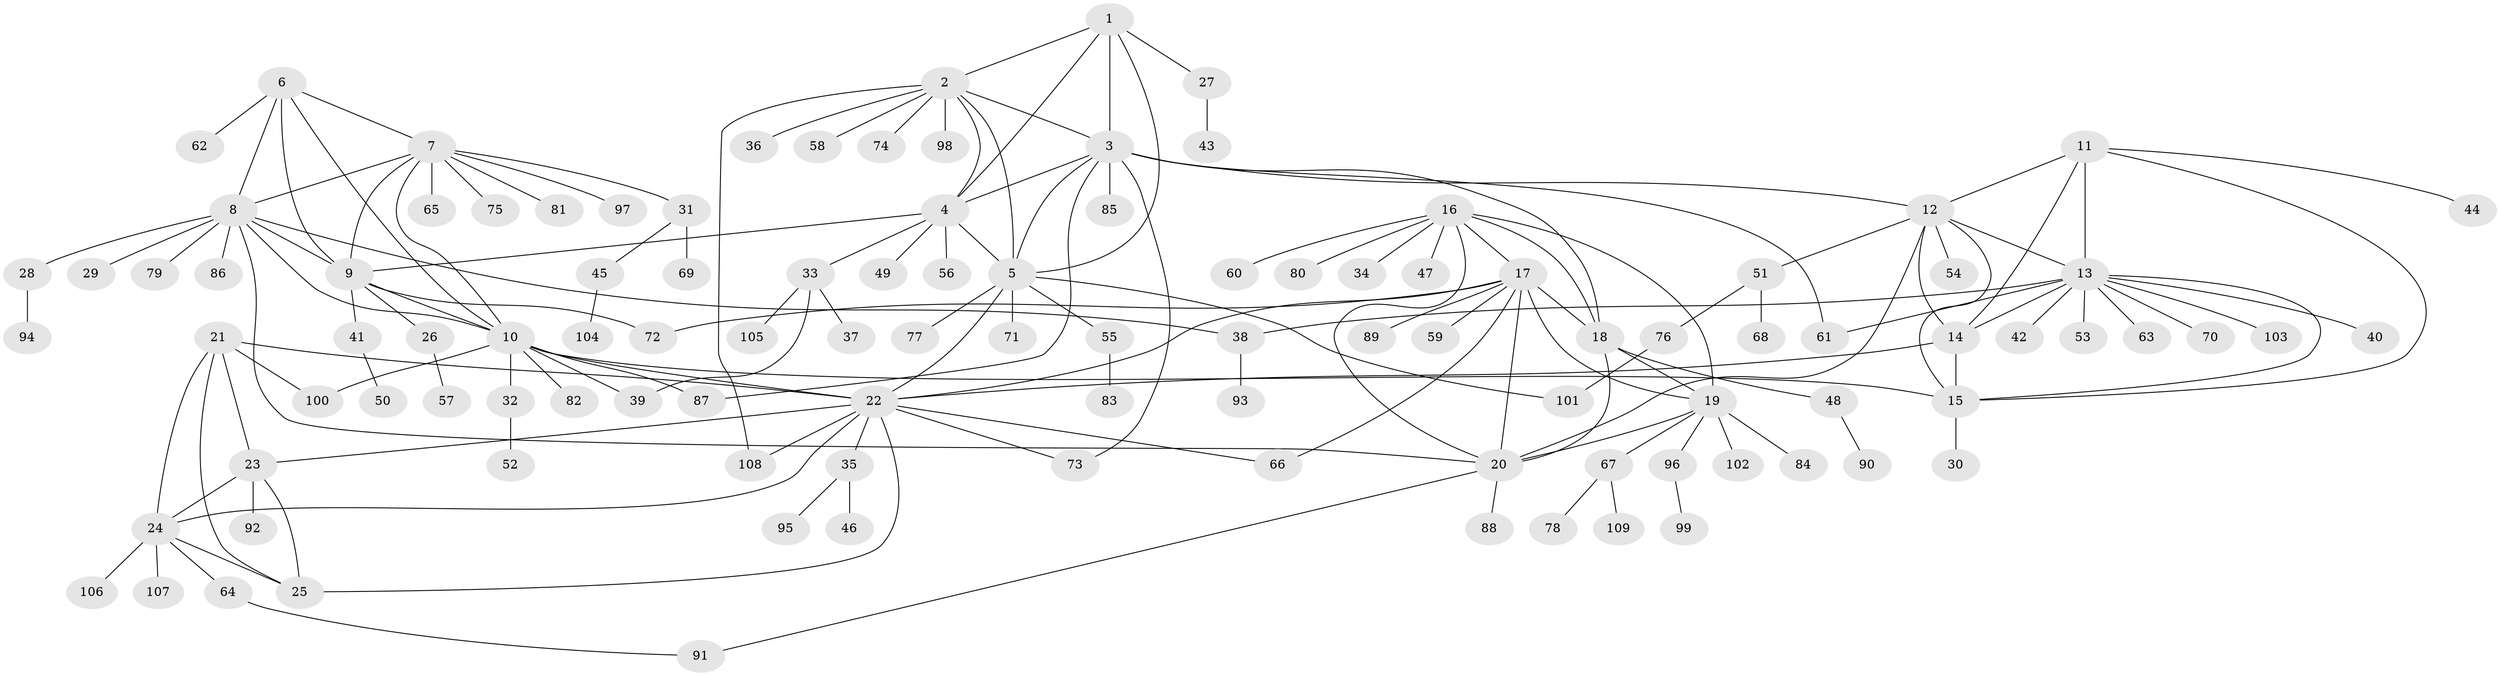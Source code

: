 // Generated by graph-tools (version 1.1) at 2025/37/03/09/25 02:37:28]
// undirected, 109 vertices, 155 edges
graph export_dot {
graph [start="1"]
  node [color=gray90,style=filled];
  1;
  2;
  3;
  4;
  5;
  6;
  7;
  8;
  9;
  10;
  11;
  12;
  13;
  14;
  15;
  16;
  17;
  18;
  19;
  20;
  21;
  22;
  23;
  24;
  25;
  26;
  27;
  28;
  29;
  30;
  31;
  32;
  33;
  34;
  35;
  36;
  37;
  38;
  39;
  40;
  41;
  42;
  43;
  44;
  45;
  46;
  47;
  48;
  49;
  50;
  51;
  52;
  53;
  54;
  55;
  56;
  57;
  58;
  59;
  60;
  61;
  62;
  63;
  64;
  65;
  66;
  67;
  68;
  69;
  70;
  71;
  72;
  73;
  74;
  75;
  76;
  77;
  78;
  79;
  80;
  81;
  82;
  83;
  84;
  85;
  86;
  87;
  88;
  89;
  90;
  91;
  92;
  93;
  94;
  95;
  96;
  97;
  98;
  99;
  100;
  101;
  102;
  103;
  104;
  105;
  106;
  107;
  108;
  109;
  1 -- 2;
  1 -- 3;
  1 -- 4;
  1 -- 5;
  1 -- 27;
  2 -- 3;
  2 -- 4;
  2 -- 5;
  2 -- 36;
  2 -- 58;
  2 -- 74;
  2 -- 98;
  2 -- 108;
  3 -- 4;
  3 -- 5;
  3 -- 12;
  3 -- 18;
  3 -- 61;
  3 -- 73;
  3 -- 85;
  3 -- 87;
  4 -- 5;
  4 -- 9;
  4 -- 33;
  4 -- 49;
  4 -- 56;
  5 -- 22;
  5 -- 55;
  5 -- 71;
  5 -- 77;
  5 -- 101;
  6 -- 7;
  6 -- 8;
  6 -- 9;
  6 -- 10;
  6 -- 62;
  7 -- 8;
  7 -- 9;
  7 -- 10;
  7 -- 31;
  7 -- 65;
  7 -- 75;
  7 -- 81;
  7 -- 97;
  8 -- 9;
  8 -- 10;
  8 -- 20;
  8 -- 28;
  8 -- 29;
  8 -- 38;
  8 -- 79;
  8 -- 86;
  9 -- 10;
  9 -- 26;
  9 -- 41;
  9 -- 72;
  10 -- 15;
  10 -- 22;
  10 -- 32;
  10 -- 39;
  10 -- 82;
  10 -- 87;
  10 -- 100;
  11 -- 12;
  11 -- 13;
  11 -- 14;
  11 -- 15;
  11 -- 44;
  12 -- 13;
  12 -- 14;
  12 -- 15;
  12 -- 20;
  12 -- 51;
  12 -- 54;
  13 -- 14;
  13 -- 15;
  13 -- 38;
  13 -- 40;
  13 -- 42;
  13 -- 53;
  13 -- 61;
  13 -- 63;
  13 -- 70;
  13 -- 103;
  14 -- 15;
  14 -- 22;
  15 -- 30;
  16 -- 17;
  16 -- 18;
  16 -- 19;
  16 -- 20;
  16 -- 34;
  16 -- 47;
  16 -- 60;
  16 -- 80;
  17 -- 18;
  17 -- 19;
  17 -- 20;
  17 -- 22;
  17 -- 59;
  17 -- 66;
  17 -- 72;
  17 -- 89;
  18 -- 19;
  18 -- 20;
  18 -- 48;
  19 -- 20;
  19 -- 67;
  19 -- 84;
  19 -- 96;
  19 -- 102;
  20 -- 88;
  20 -- 91;
  21 -- 22;
  21 -- 23;
  21 -- 24;
  21 -- 25;
  21 -- 100;
  22 -- 23;
  22 -- 24;
  22 -- 25;
  22 -- 35;
  22 -- 66;
  22 -- 73;
  22 -- 108;
  23 -- 24;
  23 -- 25;
  23 -- 92;
  24 -- 25;
  24 -- 64;
  24 -- 106;
  24 -- 107;
  26 -- 57;
  27 -- 43;
  28 -- 94;
  31 -- 45;
  31 -- 69;
  32 -- 52;
  33 -- 37;
  33 -- 39;
  33 -- 105;
  35 -- 46;
  35 -- 95;
  38 -- 93;
  41 -- 50;
  45 -- 104;
  48 -- 90;
  51 -- 68;
  51 -- 76;
  55 -- 83;
  64 -- 91;
  67 -- 78;
  67 -- 109;
  76 -- 101;
  96 -- 99;
}
